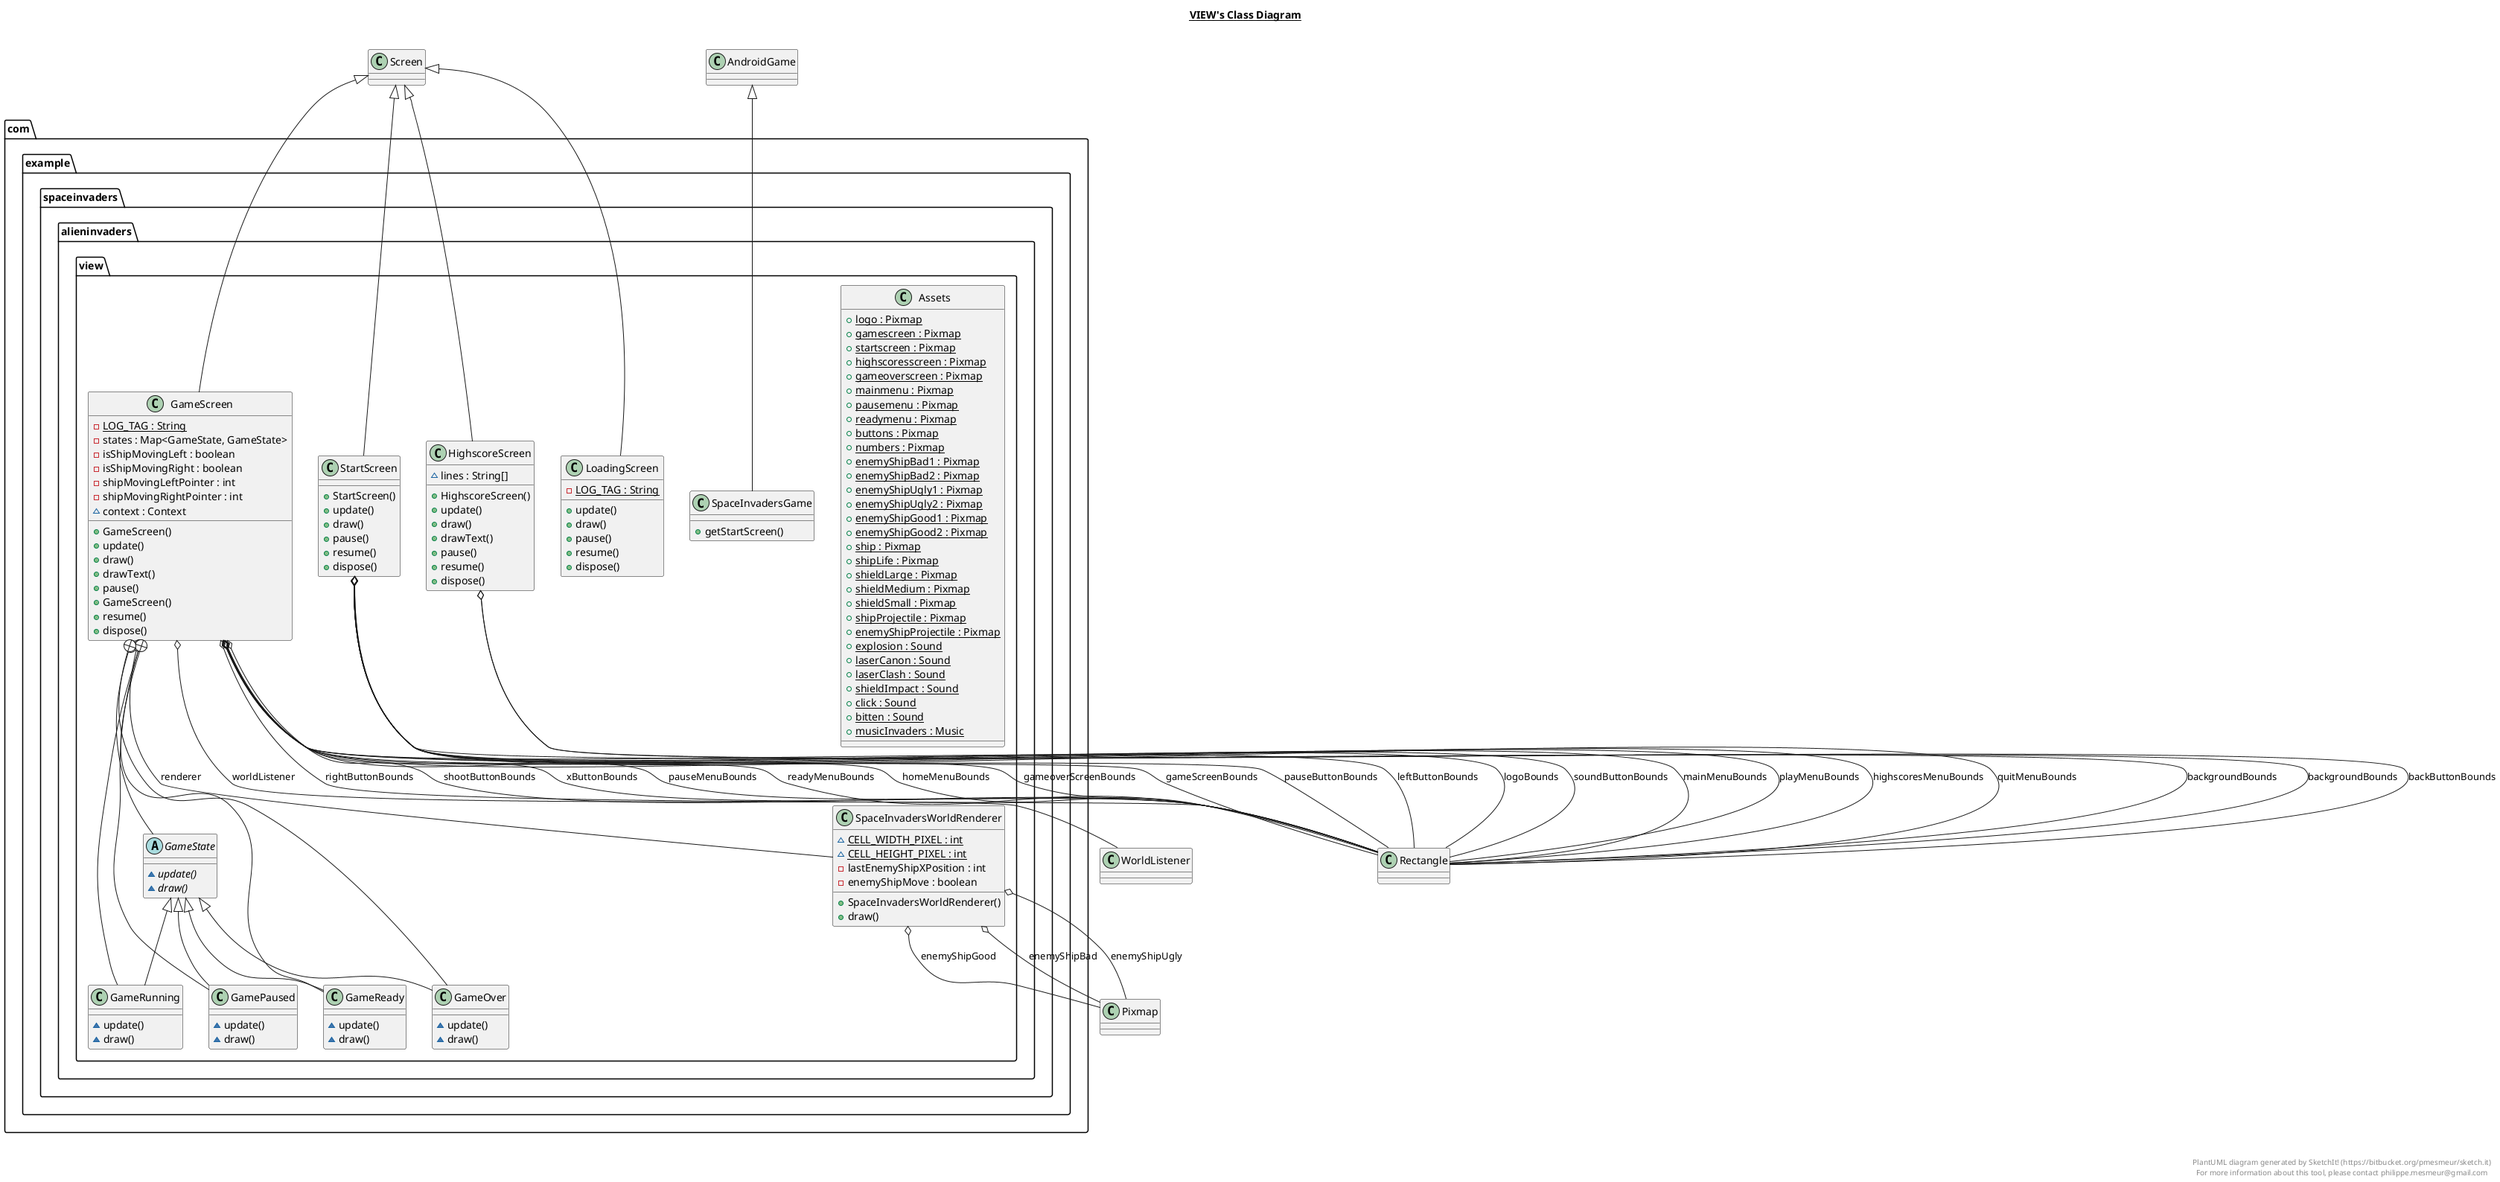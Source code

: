@startuml

title __VIEW's Class Diagram__\n

  package com.example.spaceinvaders {
    package com.example.spaceinvaders.alieninvaders.view {
      class Assets {
          {static} + logo : Pixmap
          {static} + gamescreen : Pixmap
          {static} + startscreen : Pixmap
          {static} + highscoresscreen : Pixmap
          {static} + gameoverscreen : Pixmap
          {static} + mainmenu : Pixmap
          {static} + pausemenu : Pixmap
          {static} + readymenu : Pixmap
          {static} + buttons : Pixmap
          {static} + numbers : Pixmap
          {static} + enemyShipBad1 : Pixmap
          {static} + enemyShipBad2 : Pixmap
          {static} + enemyShipUgly1 : Pixmap
          {static} + enemyShipUgly2 : Pixmap
          {static} + enemyShipGood1 : Pixmap
          {static} + enemyShipGood2 : Pixmap
          {static} + ship : Pixmap
          {static} + shipLife : Pixmap
          {static} + shieldLarge : Pixmap
          {static} + shieldMedium : Pixmap
          {static} + shieldSmall : Pixmap
          {static} + shipProjectile : Pixmap
          {static} + enemyShipProjectile : Pixmap
          {static} + explosion : Sound
          {static} + laserCanon : Sound
          {static} + laserClash : Sound
          {static} + shieldImpact : Sound
          {static} + click : Sound
          {static} + bitten : Sound
          {static} + musicInvaders : Music
      }
    }
  }
  

  package com.example.spaceinvaders {
    package com.example.spaceinvaders.alieninvaders.view {
      class GameScreen {
          {static} - LOG_TAG : String
          - states : Map<GameState, GameState>
          - isShipMovingLeft : boolean
          - isShipMovingRight : boolean
          - shipMovingLeftPointer : int
          - shipMovingRightPointer : int
          ~ context : Context
          + GameScreen()
          + update()
          + draw()
          + drawText()
          + pause()
          + GameScreen()
          + resume()
          + dispose()
      }
    }
  }
  

  package com.example.spaceinvaders {
    package com.example.spaceinvaders.alieninvaders.view {
      abstract class GameState {
          {abstract} ~ update()
          {abstract} ~ draw()
      }
    }
  }
  

  package com.example.spaceinvaders {
    package com.example.spaceinvaders.alieninvaders.view {
      class GameRunning {
          ~ update()
          ~ draw()
      }
    }
  }
  

  package com.example.spaceinvaders {
    package com.example.spaceinvaders.alieninvaders.view {
      class GamePaused {
          ~ update()
          ~ draw()
      }
    }
  }
  

  package com.example.spaceinvaders {
    package com.example.spaceinvaders.alieninvaders.view {
      class GameReady {
          ~ update()
          ~ draw()
      }
    }
  }
  

  package com.example.spaceinvaders {
    package com.example.spaceinvaders.alieninvaders.view {
      class GameOver {
          ~ update()
          ~ draw()
      }
    }
  }
  

  package com.example.spaceinvaders {
    package com.example.spaceinvaders.alieninvaders.view {
      class HighscoreScreen {
          ~ lines : String[]
          + HighscoreScreen()
          + update()
          + draw()
          + drawText()
          + pause()
          + resume()
          + dispose()
      }
    }
  }
  

  package com.example.spaceinvaders {
    package com.example.spaceinvaders.alieninvaders.view {
      class LoadingScreen {
          {static} - LOG_TAG : String
          + update()
          + draw()
          + pause()
          + resume()
          + dispose()
      }
    }
  }
  

  package com.example.spaceinvaders {
    package com.example.spaceinvaders.alieninvaders.view {
      class SpaceInvadersGame {
          + getStartScreen()
      }
    }
  }
  

  package com.example.spaceinvaders {
    package com.example.spaceinvaders.alieninvaders.view {
      class SpaceInvadersWorldRenderer {
          {static} ~ CELL_WIDTH_PIXEL : int
          {static} ~ CELL_HEIGHT_PIXEL : int
          - lastEnemyShipXPosition : int
          - enemyShipMove : boolean
          + SpaceInvadersWorldRenderer()
          + draw()
      }
    }
  }
  

  package com.example.spaceinvaders {
    package com.example.spaceinvaders.alieninvaders.view {
      class StartScreen {
          + StartScreen()
          + update()
          + draw()
          + pause()
          + resume()
          + dispose()
      }
    }
  }
  

  GameScreen -up-|> Screen
  GameScreen o-- Rectangle : gameoverScreenBounds
  GameScreen o-- Rectangle : gameScreenBounds
  GameScreen o-- Rectangle : pauseButtonBounds
  GameScreen o-- Rectangle : leftButtonBounds
  GameScreen o-- Rectangle : rightButtonBounds
  GameScreen o-- Rectangle : shootButtonBounds
  GameScreen o-- Rectangle : xButtonBounds
  GameScreen o-- Rectangle : pauseMenuBounds
  GameScreen o-- Rectangle : readyMenuBounds
  GameScreen o-- Rectangle : homeMenuBounds
  GameScreen o-- SpaceInvadersWorldRenderer : renderer
  GameScreen o-- WorldListener : worldListener
  GameScreen +-down- GameState
  GameScreen +-down- GameRunning
  GameScreen +-down- GamePaused
  GameScreen +-down- GameReady
  GameScreen +-down- GameOver
  GameRunning -up-|> GameState
  GamePaused -up-|> GameState
  GameReady -up-|> GameState
  GameOver -up-|> GameState
  HighscoreScreen -up-|> Screen
  HighscoreScreen o-- Rectangle : backgroundBounds
  HighscoreScreen o-- Rectangle : backButtonBounds
  LoadingScreen -up-|> Screen
  SpaceInvadersGame -up-|> AndroidGame
  SpaceInvadersWorldRenderer o-- Pixmap : enemyShipGood
  SpaceInvadersWorldRenderer o-- Pixmap : enemyShipBad
  SpaceInvadersWorldRenderer o-- Pixmap : enemyShipUgly
  StartScreen -up-|> Screen
  StartScreen o-- Rectangle : backgroundBounds
  StartScreen o-- Rectangle : logoBounds
  StartScreen o-- Rectangle : soundButtonBounds
  StartScreen o-- Rectangle : mainMenuBounds
  StartScreen o-- Rectangle : playMenuBounds
  StartScreen o-- Rectangle : highscoresMenuBounds
  StartScreen o-- Rectangle : quitMenuBounds


right footer


PlantUML diagram generated by SketchIt! (https://bitbucket.org/pmesmeur/sketch.it)
For more information about this tool, please contact philippe.mesmeur@gmail.com
endfooter

@enduml
